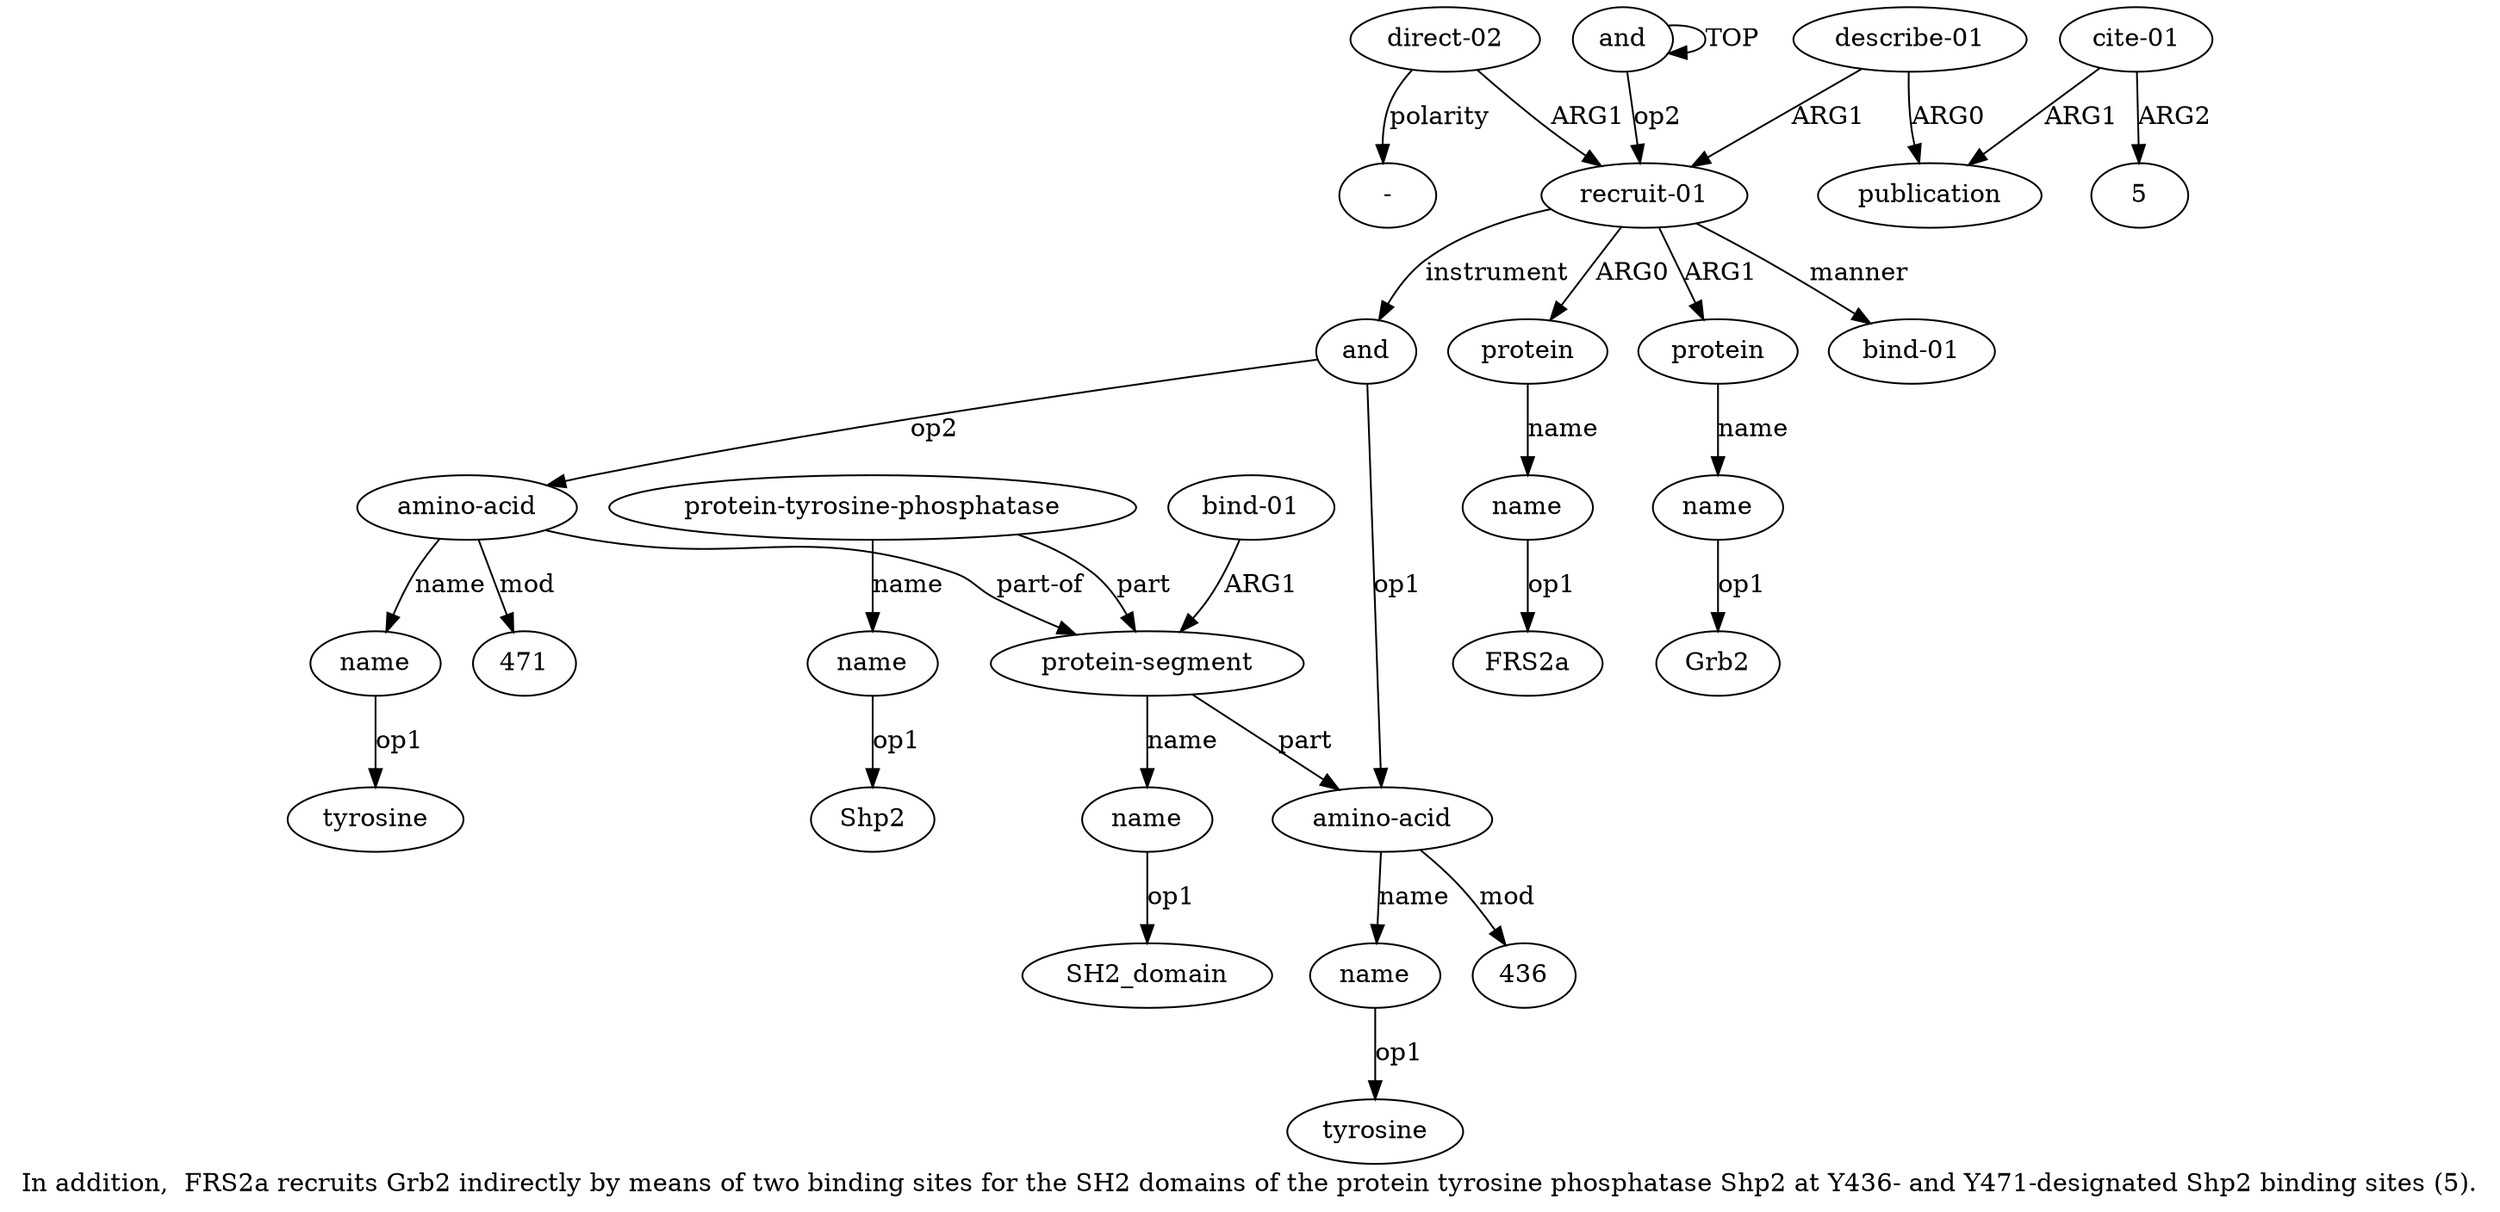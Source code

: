 digraph  {
	graph [label="In addition,  FRS2a recruits Grb2 indirectly by means of two binding sites for the SH2 domains of the protein tyrosine phosphatase \
Shp2 at Y436- and Y471-designated Shp2 binding sites (5)."];
	node [label="\N"];
	a20	 [color=black,
		gold_ind=20,
		gold_label=name,
		label=name,
		test_ind=20,
		test_label=name];
	"a20 tyrosine"	 [color=black,
		gold_ind=-1,
		gold_label=tyrosine,
		label=tyrosine,
		test_ind=-1,
		test_label=tyrosine];
	a20 -> "a20 tyrosine" [key=0,
	color=black,
	gold_label=op1,
	label=op1,
	test_label=op1];
"a5 Grb2" [color=black,
	gold_ind=-1,
	gold_label=Grb2,
	label=Grb2,
	test_ind=-1,
	test_label=Grb2];
a9 [color=black,
	gold_ind=9,
	gold_label=publication,
	label=publication,
	test_ind=9,
	test_label=publication];
"a17 Shp2" [color=black,
	gold_ind=-1,
	gold_label=Shp2,
	label=Shp2,
	test_ind=-1,
	test_label=Shp2];
"a19 471" [color=black,
	gold_ind=-1,
	gold_label=471,
	label=471,
	test_ind=-1,
	test_label=471];
"a12 436" [color=black,
	gold_ind=-1,
	gold_label=436,
	label=436,
	test_ind=-1,
	test_label=436];
"a6 -" [color=black,
	gold_ind=-1,
	gold_label="-",
	label="-",
	test_ind=-1,
	test_label="-"];
"a15 SH2_domain" [color=black,
	gold_ind=-1,
	gold_label=SH2_domain,
	label=SH2_domain,
	test_ind=-1,
	test_label=SH2_domain];
a15 [color=black,
	gold_ind=15,
	gold_label=name,
	label=name,
	test_ind=15,
	test_label=name];
a15 -> "a15 SH2_domain" [key=0,
color=black,
gold_label=op1,
label=op1,
test_label=op1];
a14 [color=black,
gold_ind=14,
gold_label="protein-segment",
label="protein-segment",
test_ind=14,
test_label="protein-segment"];
a14 -> a15 [key=0,
color=black,
gold_label=name,
label=name,
test_label=name];
a12 [color=black,
gold_ind=12,
gold_label="amino-acid",
label="amino-acid",
test_ind=12,
test_label="amino-acid"];
a14 -> a12 [key=0,
color=black,
gold_label=part,
label=part,
test_label=part];
a17 [color=black,
gold_ind=17,
gold_label=name,
label=name,
test_ind=17,
test_label=name];
a17 -> "a17 Shp2" [key=0,
color=black,
gold_label=op1,
label=op1,
test_label=op1];
a16 [color=black,
gold_ind=16,
gold_label="protein-tyrosine-phosphatase",
label="protein-tyrosine-phosphatase",
test_ind=16,
test_label="protein-tyrosine-phosphatase"];
a16 -> a14 [key=0,
color=black,
gold_label=part,
label=part,
test_label=part];
a16 -> a17 [key=0,
color=black,
gold_label=name,
label=name,
test_label=name];
a11 [color=black,
gold_ind=11,
gold_label=and,
label=and,
test_ind=11,
test_label=and];
a11 -> a12 [key=0,
color=black,
gold_label=op1,
label=op1,
test_label=op1];
a19 [color=black,
gold_ind=19,
gold_label="amino-acid",
label="amino-acid",
test_ind=19,
test_label="amino-acid"];
a11 -> a19 [key=0,
color=black,
gold_label=op2,
label=op2,
test_label=op2];
a10 [color=black,
gold_ind=10,
gold_label="cite-01",
label="cite-01",
test_ind=10,
test_label="cite-01"];
a10 -> a9 [key=0,
color=black,
gold_label=ARG1,
label=ARG1,
test_label=ARG1];
"a10 5" [color=black,
gold_ind=-1,
gold_label=5,
label=5,
test_ind=-1,
test_label=5];
a10 -> "a10 5" [key=0,
color=black,
gold_label=ARG2,
label=ARG2,
test_label=ARG2];
a13 [color=black,
gold_ind=13,
gold_label=name,
label=name,
test_ind=13,
test_label=name];
"a13 tyrosine" [color=black,
gold_ind=-1,
gold_label=tyrosine,
label=tyrosine,
test_ind=-1,
test_label=tyrosine];
a13 -> "a13 tyrosine" [key=0,
color=black,
gold_label=op1,
label=op1,
test_label=op1];
a12 -> "a12 436" [key=0,
color=black,
gold_label=mod,
label=mod,
test_label=mod];
a12 -> a13 [key=0,
color=black,
gold_label=name,
label=name,
test_label=name];
a19 -> a20 [key=0,
color=black,
gold_label=name,
label=name,
test_label=name];
a19 -> "a19 471" [key=0,
color=black,
gold_label=mod,
label=mod,
test_label=mod];
a19 -> a14 [key=0,
color=black,
gold_label="part-of",
label="part-of",
test_label="part-of"];
a18 [color=black,
gold_ind=18,
gold_label="bind-01",
label="bind-01",
test_ind=18,
test_label="bind-01"];
a18 -> a14 [key=0,
color=black,
gold_label=ARG1,
label=ARG1,
test_label=ARG1];
a1 [color=black,
gold_ind=1,
gold_label="recruit-01",
label="recruit-01",
test_ind=1,
test_label="recruit-01"];
a1 -> a11 [key=0,
color=black,
gold_label=instrument,
label=instrument,
test_label=instrument];
a2 [color=black,
gold_ind=2,
gold_label=protein,
label=protein,
test_ind=2,
test_label=protein];
a1 -> a2 [key=0,
color=black,
gold_label=ARG0,
label=ARG0,
test_label=ARG0];
a4 [color=black,
gold_ind=4,
gold_label=protein,
label=protein,
test_ind=4,
test_label=protein];
a1 -> a4 [key=0,
color=black,
gold_label=ARG1,
label=ARG1,
test_label=ARG1];
a7 [color=black,
gold_ind=7,
gold_label="bind-01",
label="bind-01",
test_ind=7,
test_label="bind-01"];
a1 -> a7 [key=0,
color=black,
gold_label=manner,
label=manner,
test_label=manner];
a0 [color=black,
gold_ind=0,
gold_label=and,
label=and,
test_ind=0,
test_label=and];
a0 -> a1 [key=0,
color=black,
gold_label=op2,
label=op2,
test_label=op2];
a0 -> a0 [key=0,
color=black,
gold_label=TOP,
label=TOP,
test_label=TOP];
a3 [color=black,
gold_ind=3,
gold_label=name,
label=name,
test_ind=3,
test_label=name];
"a3 FRS2a" [color=black,
gold_ind=-1,
gold_label=FRS2a,
label=FRS2a,
test_ind=-1,
test_label=FRS2a];
a3 -> "a3 FRS2a" [key=0,
color=black,
gold_label=op1,
label=op1,
test_label=op1];
a2 -> a3 [key=0,
color=black,
gold_label=name,
label=name,
test_label=name];
a5 [color=black,
gold_ind=5,
gold_label=name,
label=name,
test_ind=5,
test_label=name];
a5 -> "a5 Grb2" [key=0,
color=black,
gold_label=op1,
label=op1,
test_label=op1];
a4 -> a5 [key=0,
color=black,
gold_label=name,
label=name,
test_label=name];
a6 [color=black,
gold_ind=6,
gold_label="direct-02",
label="direct-02",
test_ind=6,
test_label="direct-02"];
a6 -> "a6 -" [key=0,
color=black,
gold_label=polarity,
label=polarity,
test_label=polarity];
a6 -> a1 [key=0,
color=black,
gold_label=ARG1,
label=ARG1,
test_label=ARG1];
a8 [color=black,
gold_ind=8,
gold_label="describe-01",
label="describe-01",
test_ind=8,
test_label="describe-01"];
a8 -> a9 [key=0,
color=black,
gold_label=ARG0,
label=ARG0,
test_label=ARG0];
a8 -> a1 [key=0,
color=black,
gold_label=ARG1,
label=ARG1,
test_label=ARG1];
}
